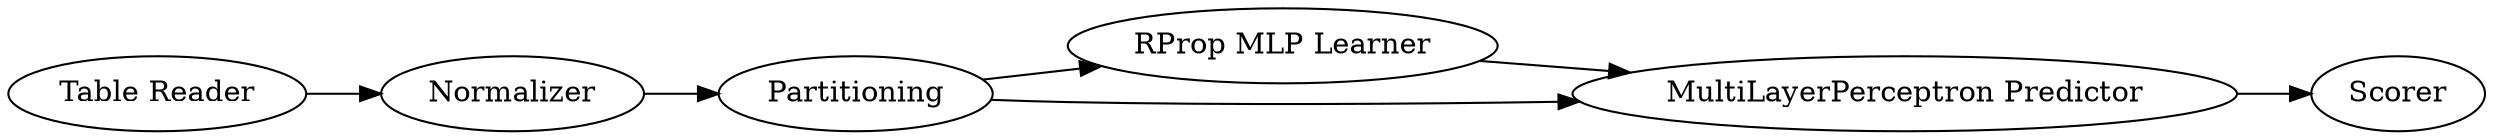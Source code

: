 digraph {
	21 -> 23
	17 -> 19
	19 -> 18
	18 -> 22
	23 -> 17
	17 -> 18
	22 [label=Scorer]
	23 [label=Normalizer]
	18 [label="MultiLayerPerceptron Predictor"]
	21 [label="Table Reader"]
	17 [label=Partitioning]
	19 [label="RProp MLP Learner"]
	rankdir=LR
}
